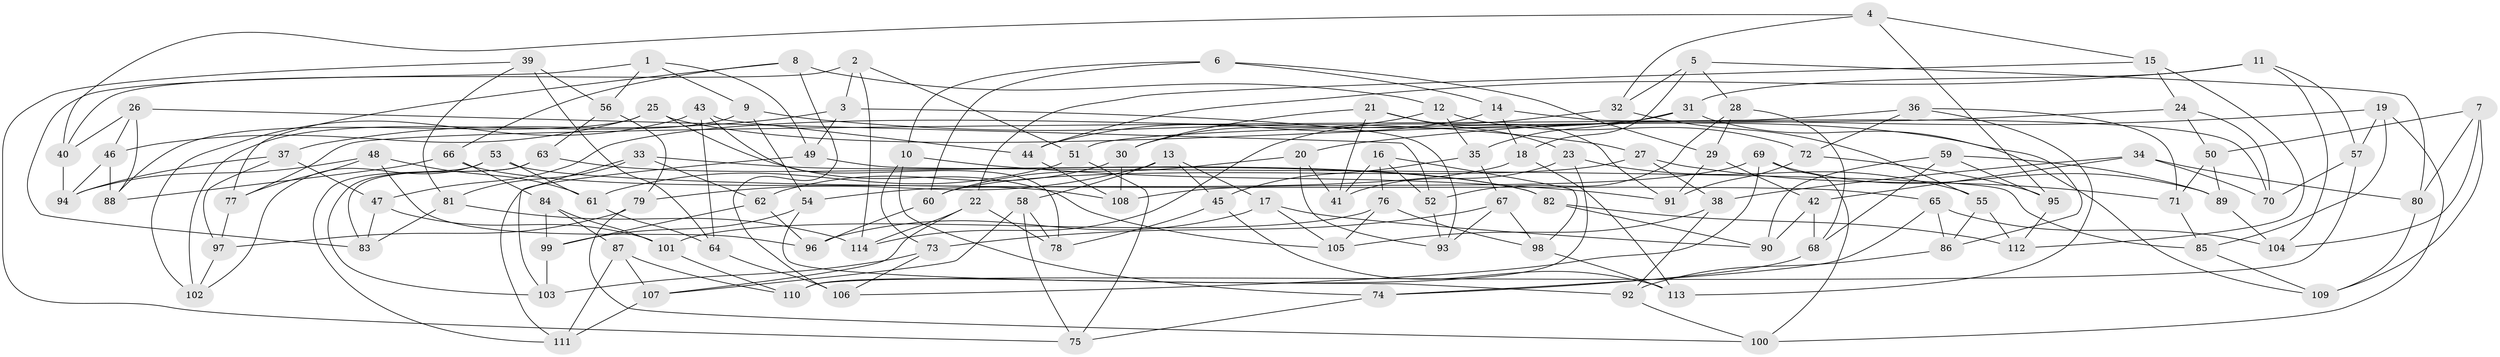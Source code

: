 // Generated by graph-tools (version 1.1) at 2025/38/03/09/25 02:38:06]
// undirected, 114 vertices, 228 edges
graph export_dot {
graph [start="1"]
  node [color=gray90,style=filled];
  1;
  2;
  3;
  4;
  5;
  6;
  7;
  8;
  9;
  10;
  11;
  12;
  13;
  14;
  15;
  16;
  17;
  18;
  19;
  20;
  21;
  22;
  23;
  24;
  25;
  26;
  27;
  28;
  29;
  30;
  31;
  32;
  33;
  34;
  35;
  36;
  37;
  38;
  39;
  40;
  41;
  42;
  43;
  44;
  45;
  46;
  47;
  48;
  49;
  50;
  51;
  52;
  53;
  54;
  55;
  56;
  57;
  58;
  59;
  60;
  61;
  62;
  63;
  64;
  65;
  66;
  67;
  68;
  69;
  70;
  71;
  72;
  73;
  74;
  75;
  76;
  77;
  78;
  79;
  80;
  81;
  82;
  83;
  84;
  85;
  86;
  87;
  88;
  89;
  90;
  91;
  92;
  93;
  94;
  95;
  96;
  97;
  98;
  99;
  100;
  101;
  102;
  103;
  104;
  105;
  106;
  107;
  108;
  109;
  110;
  111;
  112;
  113;
  114;
  1 -- 56;
  1 -- 49;
  1 -- 83;
  1 -- 9;
  2 -- 114;
  2 -- 3;
  2 -- 40;
  2 -- 51;
  3 -- 37;
  3 -- 93;
  3 -- 49;
  4 -- 32;
  4 -- 40;
  4 -- 95;
  4 -- 15;
  5 -- 28;
  5 -- 32;
  5 -- 18;
  5 -- 80;
  6 -- 10;
  6 -- 14;
  6 -- 60;
  6 -- 29;
  7 -- 80;
  7 -- 104;
  7 -- 50;
  7 -- 109;
  8 -- 66;
  8 -- 106;
  8 -- 77;
  8 -- 12;
  9 -- 54;
  9 -- 27;
  9 -- 102;
  10 -- 73;
  10 -- 74;
  10 -- 91;
  11 -- 57;
  11 -- 31;
  11 -- 104;
  11 -- 44;
  12 -- 35;
  12 -- 72;
  12 -- 30;
  13 -- 17;
  13 -- 79;
  13 -- 58;
  13 -- 45;
  14 -- 44;
  14 -- 70;
  14 -- 18;
  15 -- 22;
  15 -- 112;
  15 -- 24;
  16 -- 76;
  16 -- 41;
  16 -- 98;
  16 -- 52;
  17 -- 96;
  17 -- 90;
  17 -- 105;
  18 -- 54;
  18 -- 113;
  19 -- 57;
  19 -- 100;
  19 -- 20;
  19 -- 85;
  20 -- 41;
  20 -- 60;
  20 -- 93;
  21 -- 41;
  21 -- 23;
  21 -- 91;
  21 -- 30;
  22 -- 114;
  22 -- 78;
  22 -- 107;
  23 -- 41;
  23 -- 55;
  23 -- 110;
  24 -- 51;
  24 -- 50;
  24 -- 70;
  25 -- 105;
  25 -- 46;
  25 -- 88;
  25 -- 109;
  26 -- 88;
  26 -- 46;
  26 -- 52;
  26 -- 40;
  27 -- 71;
  27 -- 60;
  27 -- 38;
  28 -- 52;
  28 -- 29;
  28 -- 68;
  29 -- 42;
  29 -- 91;
  30 -- 108;
  30 -- 62;
  31 -- 47;
  31 -- 86;
  31 -- 35;
  32 -- 114;
  32 -- 55;
  33 -- 82;
  33 -- 103;
  33 -- 81;
  33 -- 62;
  34 -- 42;
  34 -- 80;
  34 -- 70;
  34 -- 38;
  35 -- 45;
  35 -- 67;
  36 -- 77;
  36 -- 113;
  36 -- 71;
  36 -- 72;
  37 -- 47;
  37 -- 94;
  37 -- 97;
  38 -- 105;
  38 -- 92;
  39 -- 75;
  39 -- 81;
  39 -- 56;
  39 -- 64;
  40 -- 94;
  42 -- 90;
  42 -- 68;
  43 -- 44;
  43 -- 64;
  43 -- 78;
  43 -- 102;
  44 -- 108;
  45 -- 78;
  45 -- 113;
  46 -- 88;
  46 -- 94;
  47 -- 101;
  47 -- 83;
  48 -- 61;
  48 -- 77;
  48 -- 94;
  48 -- 96;
  49 -- 111;
  49 -- 85;
  50 -- 71;
  50 -- 89;
  51 -- 75;
  51 -- 61;
  52 -- 93;
  53 -- 102;
  53 -- 111;
  53 -- 65;
  53 -- 61;
  54 -- 99;
  54 -- 92;
  55 -- 112;
  55 -- 86;
  56 -- 63;
  56 -- 79;
  57 -- 70;
  57 -- 110;
  58 -- 78;
  58 -- 107;
  58 -- 75;
  59 -- 90;
  59 -- 68;
  59 -- 89;
  59 -- 95;
  60 -- 96;
  61 -- 64;
  62 -- 96;
  62 -- 99;
  63 -- 83;
  63 -- 82;
  63 -- 103;
  64 -- 106;
  65 -- 74;
  65 -- 86;
  65 -- 104;
  66 -- 108;
  66 -- 88;
  66 -- 84;
  67 -- 93;
  67 -- 73;
  67 -- 98;
  68 -- 74;
  69 -- 89;
  69 -- 100;
  69 -- 108;
  69 -- 106;
  71 -- 85;
  72 -- 95;
  72 -- 91;
  73 -- 106;
  73 -- 103;
  74 -- 75;
  76 -- 105;
  76 -- 101;
  76 -- 98;
  77 -- 97;
  79 -- 100;
  79 -- 97;
  80 -- 109;
  81 -- 114;
  81 -- 83;
  82 -- 112;
  82 -- 90;
  84 -- 87;
  84 -- 99;
  84 -- 101;
  85 -- 109;
  86 -- 92;
  87 -- 110;
  87 -- 111;
  87 -- 107;
  89 -- 104;
  92 -- 100;
  95 -- 112;
  97 -- 102;
  98 -- 113;
  99 -- 103;
  101 -- 110;
  107 -- 111;
}
